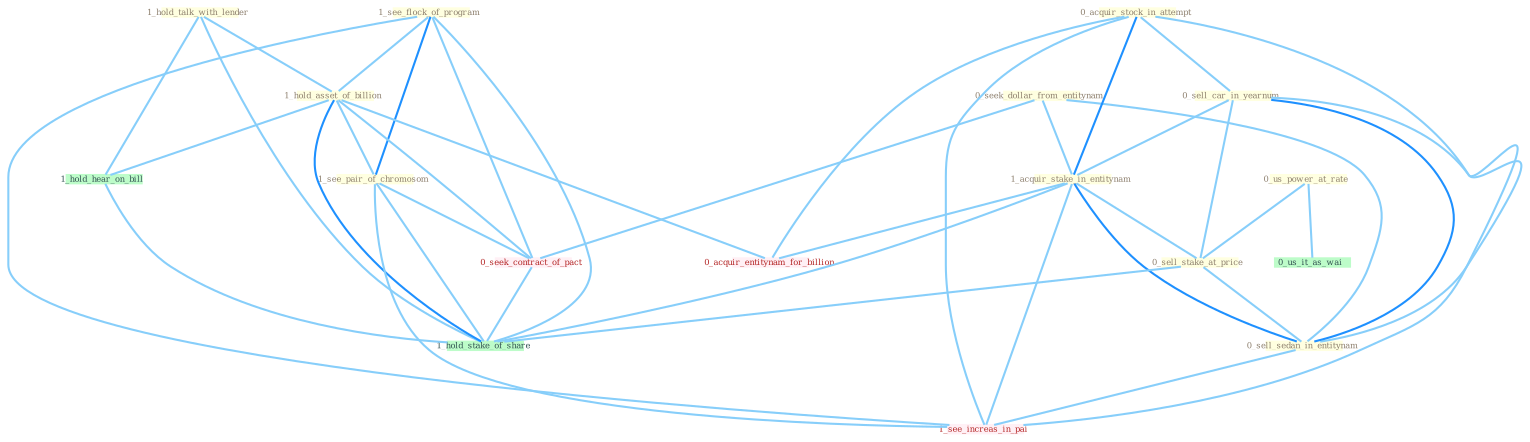 Graph G{ 
    node
    [shape=polygon,style=filled,width=.5,height=.06,color="#BDFCC9",fixedsize=true,fontsize=4,
    fontcolor="#2f4f4f"];
    {node
    [color="#ffffe0", fontcolor="#8b7d6b"] "0_seek_dollar_from_entitynam " "1_see_flock_of_program " "0_acquir_stock_in_attempt " "0_sell_car_in_yearnum " "1_hold_talk_with_lender " "0_us_power_at_rate " "1_acquir_stake_in_entitynam " "1_hold_asset_of_billion " "0_sell_stake_at_price " "0_sell_sedan_in_entitynam " "1_see_pair_of_chromosom "}
{node [color="#fff0f5", fontcolor="#b22222"] "0_seek_contract_of_pact " "0_acquir_entitynam_for_billion " "1_see_increas_in_pai "}
edge [color="#B0E2FF"];

	"0_seek_dollar_from_entitynam " -- "1_acquir_stake_in_entitynam " [w="1", color="#87cefa" ];
	"0_seek_dollar_from_entitynam " -- "0_sell_sedan_in_entitynam " [w="1", color="#87cefa" ];
	"0_seek_dollar_from_entitynam " -- "0_seek_contract_of_pact " [w="1", color="#87cefa" ];
	"1_see_flock_of_program " -- "1_hold_asset_of_billion " [w="1", color="#87cefa" ];
	"1_see_flock_of_program " -- "1_see_pair_of_chromosom " [w="2", color="#1e90ff" , len=0.8];
	"1_see_flock_of_program " -- "0_seek_contract_of_pact " [w="1", color="#87cefa" ];
	"1_see_flock_of_program " -- "1_see_increas_in_pai " [w="1", color="#87cefa" ];
	"1_see_flock_of_program " -- "1_hold_stake_of_share " [w="1", color="#87cefa" ];
	"0_acquir_stock_in_attempt " -- "0_sell_car_in_yearnum " [w="1", color="#87cefa" ];
	"0_acquir_stock_in_attempt " -- "1_acquir_stake_in_entitynam " [w="2", color="#1e90ff" , len=0.8];
	"0_acquir_stock_in_attempt " -- "0_sell_sedan_in_entitynam " [w="1", color="#87cefa" ];
	"0_acquir_stock_in_attempt " -- "0_acquir_entitynam_for_billion " [w="1", color="#87cefa" ];
	"0_acquir_stock_in_attempt " -- "1_see_increas_in_pai " [w="1", color="#87cefa" ];
	"0_sell_car_in_yearnum " -- "1_acquir_stake_in_entitynam " [w="1", color="#87cefa" ];
	"0_sell_car_in_yearnum " -- "0_sell_stake_at_price " [w="1", color="#87cefa" ];
	"0_sell_car_in_yearnum " -- "0_sell_sedan_in_entitynam " [w="2", color="#1e90ff" , len=0.8];
	"0_sell_car_in_yearnum " -- "1_see_increas_in_pai " [w="1", color="#87cefa" ];
	"1_hold_talk_with_lender " -- "1_hold_asset_of_billion " [w="1", color="#87cefa" ];
	"1_hold_talk_with_lender " -- "1_hold_hear_on_bill " [w="1", color="#87cefa" ];
	"1_hold_talk_with_lender " -- "1_hold_stake_of_share " [w="1", color="#87cefa" ];
	"0_us_power_at_rate " -- "0_sell_stake_at_price " [w="1", color="#87cefa" ];
	"0_us_power_at_rate " -- "0_us_it_as_wai " [w="1", color="#87cefa" ];
	"1_acquir_stake_in_entitynam " -- "0_sell_stake_at_price " [w="1", color="#87cefa" ];
	"1_acquir_stake_in_entitynam " -- "0_sell_sedan_in_entitynam " [w="2", color="#1e90ff" , len=0.8];
	"1_acquir_stake_in_entitynam " -- "0_acquir_entitynam_for_billion " [w="1", color="#87cefa" ];
	"1_acquir_stake_in_entitynam " -- "1_see_increas_in_pai " [w="1", color="#87cefa" ];
	"1_acquir_stake_in_entitynam " -- "1_hold_stake_of_share " [w="1", color="#87cefa" ];
	"1_hold_asset_of_billion " -- "1_see_pair_of_chromosom " [w="1", color="#87cefa" ];
	"1_hold_asset_of_billion " -- "0_seek_contract_of_pact " [w="1", color="#87cefa" ];
	"1_hold_asset_of_billion " -- "0_acquir_entitynam_for_billion " [w="1", color="#87cefa" ];
	"1_hold_asset_of_billion " -- "1_hold_hear_on_bill " [w="1", color="#87cefa" ];
	"1_hold_asset_of_billion " -- "1_hold_stake_of_share " [w="2", color="#1e90ff" , len=0.8];
	"0_sell_stake_at_price " -- "0_sell_sedan_in_entitynam " [w="1", color="#87cefa" ];
	"0_sell_stake_at_price " -- "1_hold_stake_of_share " [w="1", color="#87cefa" ];
	"0_sell_sedan_in_entitynam " -- "1_see_increas_in_pai " [w="1", color="#87cefa" ];
	"1_see_pair_of_chromosom " -- "0_seek_contract_of_pact " [w="1", color="#87cefa" ];
	"1_see_pair_of_chromosom " -- "1_see_increas_in_pai " [w="1", color="#87cefa" ];
	"1_see_pair_of_chromosom " -- "1_hold_stake_of_share " [w="1", color="#87cefa" ];
	"0_seek_contract_of_pact " -- "1_hold_stake_of_share " [w="1", color="#87cefa" ];
	"1_hold_hear_on_bill " -- "1_hold_stake_of_share " [w="1", color="#87cefa" ];
}